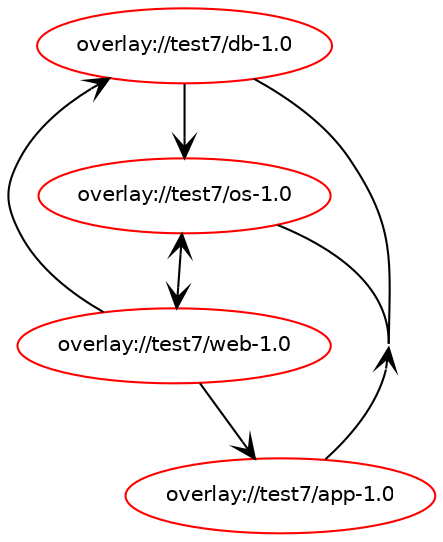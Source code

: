 digraph prolog {

newrank=true;
concentrate=true;
compound=true;
graph [rankdir=TD];#, ranksep=2.5, nodesep=0.2];
edge  [arrowhead=vee];
node  [fontname=Helvetica,fontsize=10];

"overlay://test7/db-1.0" [color=red, href="../test7/db-1.0-rdepend.svg"];
"overlay://test7/db-1.0" -> "overlay://test7/os-1.0"
"overlay://test7/os-1.0" [color=red, href="../test7/os-1.0-rdepend.svg"];
"overlay://test7/os-1.0" -> "overlay://test7/web-1.0"
"overlay://test7/web-1.0" [color=red, href="../test7/web-1.0-rdepend.svg"];
"overlay://test7/web-1.0" -> "overlay://test7/app-1.0"
"overlay://test7/web-1.0" -> "overlay://test7/db-1.0"
"overlay://test7/web-1.0" -> "overlay://test7/os-1.0"
"overlay://test7/app-1.0" [color=red, href="../test7/app-1.0-rdepend.svg"];
"overlay://test7/app-1.0" -> "overlay://test7/db-1.0"
"overlay://test7/app-1.0" -> "overlay://test7/os-1.0"
}
